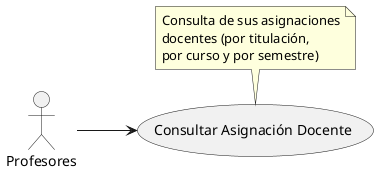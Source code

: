 @startuml
left to right direction

actor "Profesores" as prof

usecase "Consultar Asignación Docente" as consAsig
note top of consAsig
    Consulta de sus asignaciones
    docentes (por titulación,
    por curso y por semestre) 
end note

prof --> consAsig
@enduml
